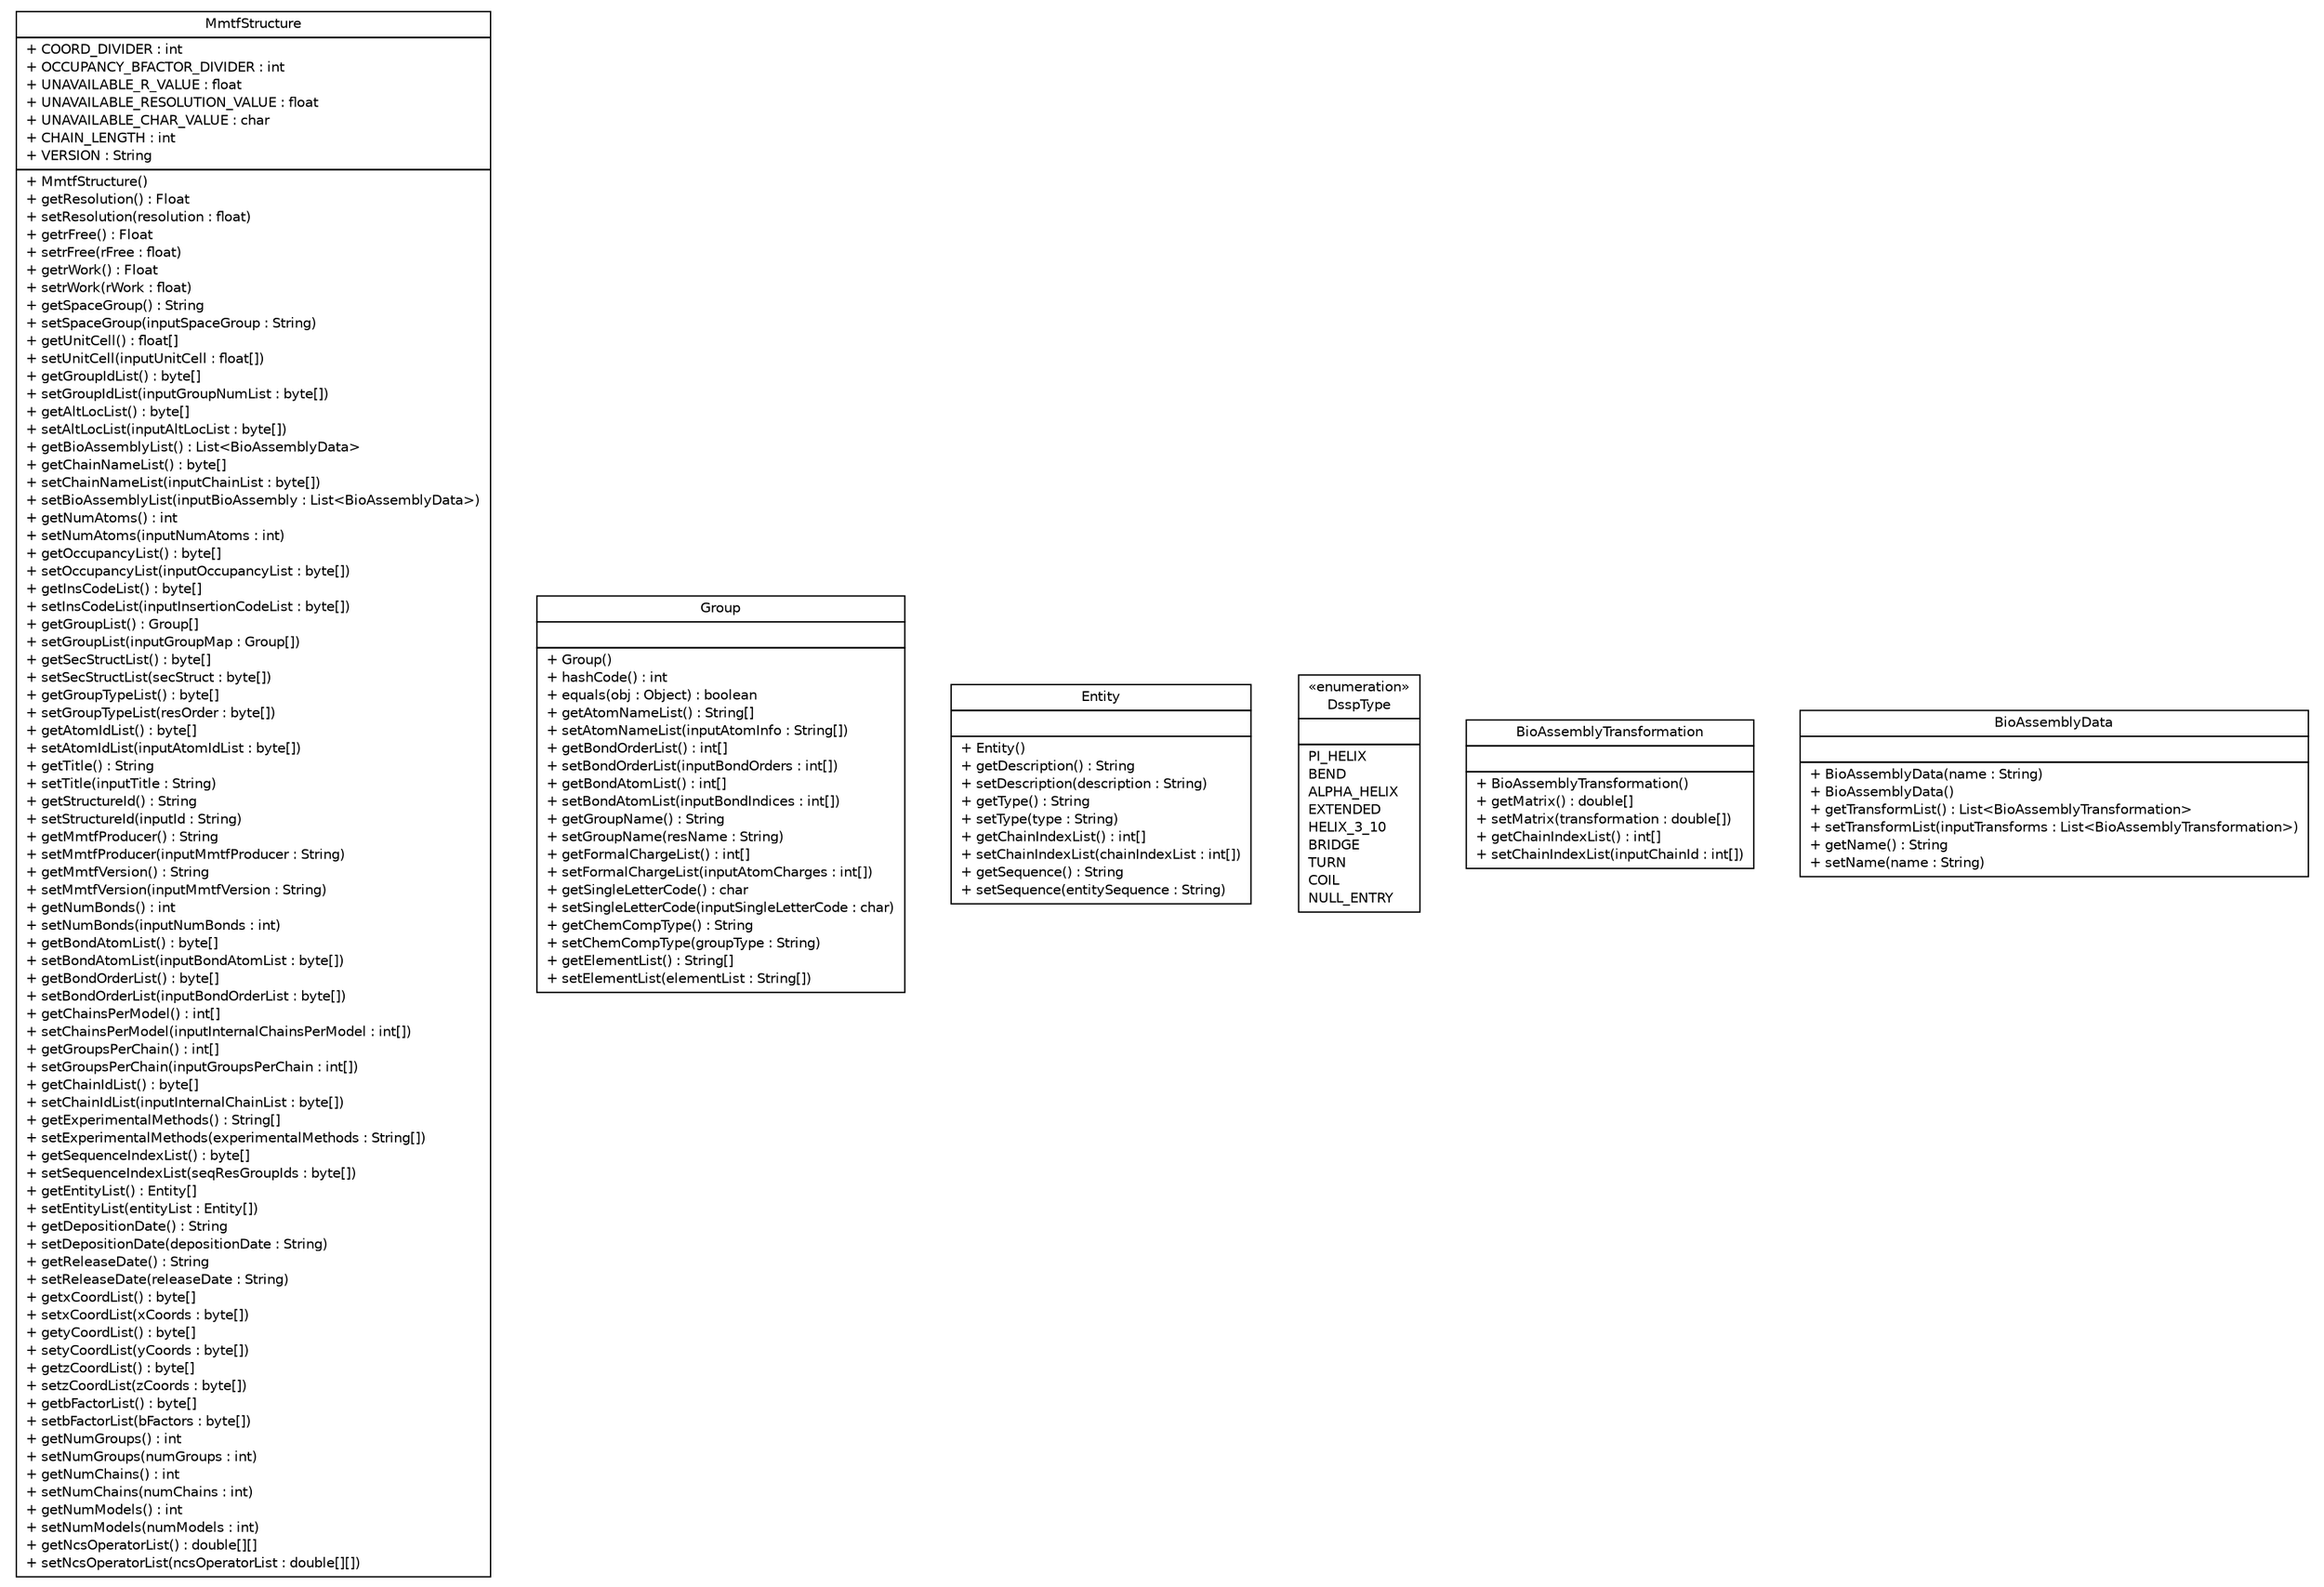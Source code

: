 #!/usr/local/bin/dot
#
# Class diagram 
# Generated by UMLGraph version R5_6 (http://www.umlgraph.org/)
#

digraph G {
	edge [fontname="Helvetica",fontsize=10,labelfontname="Helvetica",labelfontsize=10];
	node [fontname="Helvetica",fontsize=10,shape=plaintext];
	nodesep=0.25;
	ranksep=0.5;
	// org.rcsb.mmtf.dataholders.MmtfStructure
	c0 [label=<<table title="org.rcsb.mmtf.dataholders.MmtfStructure" border="0" cellborder="1" cellspacing="0" cellpadding="2" port="p" href="./MmtfStructure.html">
		<tr><td><table border="0" cellspacing="0" cellpadding="1">
<tr><td align="center" balign="center"> MmtfStructure </td></tr>
		</table></td></tr>
		<tr><td><table border="0" cellspacing="0" cellpadding="1">
<tr><td align="left" balign="left"> + COORD_DIVIDER : int </td></tr>
<tr><td align="left" balign="left"> + OCCUPANCY_BFACTOR_DIVIDER : int </td></tr>
<tr><td align="left" balign="left"> + UNAVAILABLE_R_VALUE : float </td></tr>
<tr><td align="left" balign="left"> + UNAVAILABLE_RESOLUTION_VALUE : float </td></tr>
<tr><td align="left" balign="left"> + UNAVAILABLE_CHAR_VALUE : char </td></tr>
<tr><td align="left" balign="left"> + CHAIN_LENGTH : int </td></tr>
<tr><td align="left" balign="left"> + VERSION : String </td></tr>
		</table></td></tr>
		<tr><td><table border="0" cellspacing="0" cellpadding="1">
<tr><td align="left" balign="left"> + MmtfStructure() </td></tr>
<tr><td align="left" balign="left"> + getResolution() : Float </td></tr>
<tr><td align="left" balign="left"> + setResolution(resolution : float) </td></tr>
<tr><td align="left" balign="left"> + getrFree() : Float </td></tr>
<tr><td align="left" balign="left"> + setrFree(rFree : float) </td></tr>
<tr><td align="left" balign="left"> + getrWork() : Float </td></tr>
<tr><td align="left" balign="left"> + setrWork(rWork : float) </td></tr>
<tr><td align="left" balign="left"> + getSpaceGroup() : String </td></tr>
<tr><td align="left" balign="left"> + setSpaceGroup(inputSpaceGroup : String) </td></tr>
<tr><td align="left" balign="left"> + getUnitCell() : float[] </td></tr>
<tr><td align="left" balign="left"> + setUnitCell(inputUnitCell : float[]) </td></tr>
<tr><td align="left" balign="left"> + getGroupIdList() : byte[] </td></tr>
<tr><td align="left" balign="left"> + setGroupIdList(inputGroupNumList : byte[]) </td></tr>
<tr><td align="left" balign="left"> + getAltLocList() : byte[] </td></tr>
<tr><td align="left" balign="left"> + setAltLocList(inputAltLocList : byte[]) </td></tr>
<tr><td align="left" balign="left"> + getBioAssemblyList() : List&lt;BioAssemblyData&gt; </td></tr>
<tr><td align="left" balign="left"> + getChainNameList() : byte[] </td></tr>
<tr><td align="left" balign="left"> + setChainNameList(inputChainList : byte[]) </td></tr>
<tr><td align="left" balign="left"> + setBioAssemblyList(inputBioAssembly : List&lt;BioAssemblyData&gt;) </td></tr>
<tr><td align="left" balign="left"> + getNumAtoms() : int </td></tr>
<tr><td align="left" balign="left"> + setNumAtoms(inputNumAtoms : int) </td></tr>
<tr><td align="left" balign="left"> + getOccupancyList() : byte[] </td></tr>
<tr><td align="left" balign="left"> + setOccupancyList(inputOccupancyList : byte[]) </td></tr>
<tr><td align="left" balign="left"> + getInsCodeList() : byte[] </td></tr>
<tr><td align="left" balign="left"> + setInsCodeList(inputInsertionCodeList : byte[]) </td></tr>
<tr><td align="left" balign="left"> + getGroupList() : Group[] </td></tr>
<tr><td align="left" balign="left"> + setGroupList(inputGroupMap : Group[]) </td></tr>
<tr><td align="left" balign="left"> + getSecStructList() : byte[] </td></tr>
<tr><td align="left" balign="left"> + setSecStructList(secStruct : byte[]) </td></tr>
<tr><td align="left" balign="left"> + getGroupTypeList() : byte[] </td></tr>
<tr><td align="left" balign="left"> + setGroupTypeList(resOrder : byte[]) </td></tr>
<tr><td align="left" balign="left"> + getAtomIdList() : byte[] </td></tr>
<tr><td align="left" balign="left"> + setAtomIdList(inputAtomIdList : byte[]) </td></tr>
<tr><td align="left" balign="left"> + getTitle() : String </td></tr>
<tr><td align="left" balign="left"> + setTitle(inputTitle : String) </td></tr>
<tr><td align="left" balign="left"> + getStructureId() : String </td></tr>
<tr><td align="left" balign="left"> + setStructureId(inputId : String) </td></tr>
<tr><td align="left" balign="left"> + getMmtfProducer() : String </td></tr>
<tr><td align="left" balign="left"> + setMmtfProducer(inputMmtfProducer : String) </td></tr>
<tr><td align="left" balign="left"> + getMmtfVersion() : String </td></tr>
<tr><td align="left" balign="left"> + setMmtfVersion(inputMmtfVersion : String) </td></tr>
<tr><td align="left" balign="left"> + getNumBonds() : int </td></tr>
<tr><td align="left" balign="left"> + setNumBonds(inputNumBonds : int) </td></tr>
<tr><td align="left" balign="left"> + getBondAtomList() : byte[] </td></tr>
<tr><td align="left" balign="left"> + setBondAtomList(inputBondAtomList : byte[]) </td></tr>
<tr><td align="left" balign="left"> + getBondOrderList() : byte[] </td></tr>
<tr><td align="left" balign="left"> + setBondOrderList(inputBondOrderList : byte[]) </td></tr>
<tr><td align="left" balign="left"> + getChainsPerModel() : int[] </td></tr>
<tr><td align="left" balign="left"> + setChainsPerModel(inputInternalChainsPerModel : int[]) </td></tr>
<tr><td align="left" balign="left"> + getGroupsPerChain() : int[] </td></tr>
<tr><td align="left" balign="left"> + setGroupsPerChain(inputGroupsPerChain : int[]) </td></tr>
<tr><td align="left" balign="left"> + getChainIdList() : byte[] </td></tr>
<tr><td align="left" balign="left"> + setChainIdList(inputInternalChainList : byte[]) </td></tr>
<tr><td align="left" balign="left"> + getExperimentalMethods() : String[] </td></tr>
<tr><td align="left" balign="left"> + setExperimentalMethods(experimentalMethods : String[]) </td></tr>
<tr><td align="left" balign="left"> + getSequenceIndexList() : byte[] </td></tr>
<tr><td align="left" balign="left"> + setSequenceIndexList(seqResGroupIds : byte[]) </td></tr>
<tr><td align="left" balign="left"> + getEntityList() : Entity[] </td></tr>
<tr><td align="left" balign="left"> + setEntityList(entityList : Entity[]) </td></tr>
<tr><td align="left" balign="left"> + getDepositionDate() : String </td></tr>
<tr><td align="left" balign="left"> + setDepositionDate(depositionDate : String) </td></tr>
<tr><td align="left" balign="left"> + getReleaseDate() : String </td></tr>
<tr><td align="left" balign="left"> + setReleaseDate(releaseDate : String) </td></tr>
<tr><td align="left" balign="left"> + getxCoordList() : byte[] </td></tr>
<tr><td align="left" balign="left"> + setxCoordList(xCoords : byte[]) </td></tr>
<tr><td align="left" balign="left"> + getyCoordList() : byte[] </td></tr>
<tr><td align="left" balign="left"> + setyCoordList(yCoords : byte[]) </td></tr>
<tr><td align="left" balign="left"> + getzCoordList() : byte[] </td></tr>
<tr><td align="left" balign="left"> + setzCoordList(zCoords : byte[]) </td></tr>
<tr><td align="left" balign="left"> + getbFactorList() : byte[] </td></tr>
<tr><td align="left" balign="left"> + setbFactorList(bFactors : byte[]) </td></tr>
<tr><td align="left" balign="left"> + getNumGroups() : int </td></tr>
<tr><td align="left" balign="left"> + setNumGroups(numGroups : int) </td></tr>
<tr><td align="left" balign="left"> + getNumChains() : int </td></tr>
<tr><td align="left" balign="left"> + setNumChains(numChains : int) </td></tr>
<tr><td align="left" balign="left"> + getNumModels() : int </td></tr>
<tr><td align="left" balign="left"> + setNumModels(numModels : int) </td></tr>
<tr><td align="left" balign="left"> + getNcsOperatorList() : double[][] </td></tr>
<tr><td align="left" balign="left"> + setNcsOperatorList(ncsOperatorList : double[][]) </td></tr>
		</table></td></tr>
		</table>>, URL="./MmtfStructure.html", fontname="Helvetica", fontcolor="black", fontsize=10.0];
	// org.rcsb.mmtf.dataholders.Group
	c1 [label=<<table title="org.rcsb.mmtf.dataholders.Group" border="0" cellborder="1" cellspacing="0" cellpadding="2" port="p" href="./Group.html">
		<tr><td><table border="0" cellspacing="0" cellpadding="1">
<tr><td align="center" balign="center"> Group </td></tr>
		</table></td></tr>
		<tr><td><table border="0" cellspacing="0" cellpadding="1">
<tr><td align="left" balign="left">  </td></tr>
		</table></td></tr>
		<tr><td><table border="0" cellspacing="0" cellpadding="1">
<tr><td align="left" balign="left"> + Group() </td></tr>
<tr><td align="left" balign="left"> + hashCode() : int </td></tr>
<tr><td align="left" balign="left"> + equals(obj : Object) : boolean </td></tr>
<tr><td align="left" balign="left"> + getAtomNameList() : String[] </td></tr>
<tr><td align="left" balign="left"> + setAtomNameList(inputAtomInfo : String[]) </td></tr>
<tr><td align="left" balign="left"> + getBondOrderList() : int[] </td></tr>
<tr><td align="left" balign="left"> + setBondOrderList(inputBondOrders : int[]) </td></tr>
<tr><td align="left" balign="left"> + getBondAtomList() : int[] </td></tr>
<tr><td align="left" balign="left"> + setBondAtomList(inputBondIndices : int[]) </td></tr>
<tr><td align="left" balign="left"> + getGroupName() : String </td></tr>
<tr><td align="left" balign="left"> + setGroupName(resName : String) </td></tr>
<tr><td align="left" balign="left"> + getFormalChargeList() : int[] </td></tr>
<tr><td align="left" balign="left"> + setFormalChargeList(inputAtomCharges : int[]) </td></tr>
<tr><td align="left" balign="left"> + getSingleLetterCode() : char </td></tr>
<tr><td align="left" balign="left"> + setSingleLetterCode(inputSingleLetterCode : char) </td></tr>
<tr><td align="left" balign="left"> + getChemCompType() : String </td></tr>
<tr><td align="left" balign="left"> + setChemCompType(groupType : String) </td></tr>
<tr><td align="left" balign="left"> + getElementList() : String[] </td></tr>
<tr><td align="left" balign="left"> + setElementList(elementList : String[]) </td></tr>
		</table></td></tr>
		</table>>, URL="./Group.html", fontname="Helvetica", fontcolor="black", fontsize=10.0];
	// org.rcsb.mmtf.dataholders.Entity
	c2 [label=<<table title="org.rcsb.mmtf.dataholders.Entity" border="0" cellborder="1" cellspacing="0" cellpadding="2" port="p" href="./Entity.html">
		<tr><td><table border="0" cellspacing="0" cellpadding="1">
<tr><td align="center" balign="center"> Entity </td></tr>
		</table></td></tr>
		<tr><td><table border="0" cellspacing="0" cellpadding="1">
<tr><td align="left" balign="left">  </td></tr>
		</table></td></tr>
		<tr><td><table border="0" cellspacing="0" cellpadding="1">
<tr><td align="left" balign="left"> + Entity() </td></tr>
<tr><td align="left" balign="left"> + getDescription() : String </td></tr>
<tr><td align="left" balign="left"> + setDescription(description : String) </td></tr>
<tr><td align="left" balign="left"> + getType() : String </td></tr>
<tr><td align="left" balign="left"> + setType(type : String) </td></tr>
<tr><td align="left" balign="left"> + getChainIndexList() : int[] </td></tr>
<tr><td align="left" balign="left"> + setChainIndexList(chainIndexList : int[]) </td></tr>
<tr><td align="left" balign="left"> + getSequence() : String </td></tr>
<tr><td align="left" balign="left"> + setSequence(entitySequence : String) </td></tr>
		</table></td></tr>
		</table>>, URL="./Entity.html", fontname="Helvetica", fontcolor="black", fontsize=10.0];
	// org.rcsb.mmtf.dataholders.DsspType
	c3 [label=<<table title="org.rcsb.mmtf.dataholders.DsspType" border="0" cellborder="1" cellspacing="0" cellpadding="2" port="p" href="./DsspType.html">
		<tr><td><table border="0" cellspacing="0" cellpadding="1">
<tr><td align="center" balign="center"> &#171;enumeration&#187; </td></tr>
<tr><td align="center" balign="center"> DsspType </td></tr>
		</table></td></tr>
		<tr><td><table border="0" cellspacing="0" cellpadding="1">
<tr><td align="left" balign="left">  </td></tr>
		</table></td></tr>
		<tr><td><table border="0" cellspacing="0" cellpadding="1">
<tr><td align="left" balign="left"> PI_HELIX </td></tr>
<tr><td align="left" balign="left"> BEND </td></tr>
<tr><td align="left" balign="left"> ALPHA_HELIX </td></tr>
<tr><td align="left" balign="left"> EXTENDED </td></tr>
<tr><td align="left" balign="left"> HELIX_3_10 </td></tr>
<tr><td align="left" balign="left"> BRIDGE </td></tr>
<tr><td align="left" balign="left"> TURN </td></tr>
<tr><td align="left" balign="left"> COIL </td></tr>
<tr><td align="left" balign="left"> NULL_ENTRY </td></tr>
		</table></td></tr>
		</table>>, URL="./DsspType.html", fontname="Helvetica", fontcolor="black", fontsize=10.0];
	// org.rcsb.mmtf.dataholders.BioAssemblyTransformation
	c4 [label=<<table title="org.rcsb.mmtf.dataholders.BioAssemblyTransformation" border="0" cellborder="1" cellspacing="0" cellpadding="2" port="p" href="./BioAssemblyTransformation.html">
		<tr><td><table border="0" cellspacing="0" cellpadding="1">
<tr><td align="center" balign="center"> BioAssemblyTransformation </td></tr>
		</table></td></tr>
		<tr><td><table border="0" cellspacing="0" cellpadding="1">
<tr><td align="left" balign="left">  </td></tr>
		</table></td></tr>
		<tr><td><table border="0" cellspacing="0" cellpadding="1">
<tr><td align="left" balign="left"> + BioAssemblyTransformation() </td></tr>
<tr><td align="left" balign="left"> + getMatrix() : double[] </td></tr>
<tr><td align="left" balign="left"> + setMatrix(transformation : double[]) </td></tr>
<tr><td align="left" balign="left"> + getChainIndexList() : int[] </td></tr>
<tr><td align="left" balign="left"> + setChainIndexList(inputChainId : int[]) </td></tr>
		</table></td></tr>
		</table>>, URL="./BioAssemblyTransformation.html", fontname="Helvetica", fontcolor="black", fontsize=10.0];
	// org.rcsb.mmtf.dataholders.BioAssemblyData
	c5 [label=<<table title="org.rcsb.mmtf.dataholders.BioAssemblyData" border="0" cellborder="1" cellspacing="0" cellpadding="2" port="p" href="./BioAssemblyData.html">
		<tr><td><table border="0" cellspacing="0" cellpadding="1">
<tr><td align="center" balign="center"> BioAssemblyData </td></tr>
		</table></td></tr>
		<tr><td><table border="0" cellspacing="0" cellpadding="1">
<tr><td align="left" balign="left">  </td></tr>
		</table></td></tr>
		<tr><td><table border="0" cellspacing="0" cellpadding="1">
<tr><td align="left" balign="left"> + BioAssemblyData(name : String) </td></tr>
<tr><td align="left" balign="left"> + BioAssemblyData() </td></tr>
<tr><td align="left" balign="left"> + getTransformList() : List&lt;BioAssemblyTransformation&gt; </td></tr>
<tr><td align="left" balign="left"> + setTransformList(inputTransforms : List&lt;BioAssemblyTransformation&gt;) </td></tr>
<tr><td align="left" balign="left"> + getName() : String </td></tr>
<tr><td align="left" balign="left"> + setName(name : String) </td></tr>
		</table></td></tr>
		</table>>, URL="./BioAssemblyData.html", fontname="Helvetica", fontcolor="black", fontsize=10.0];
}

